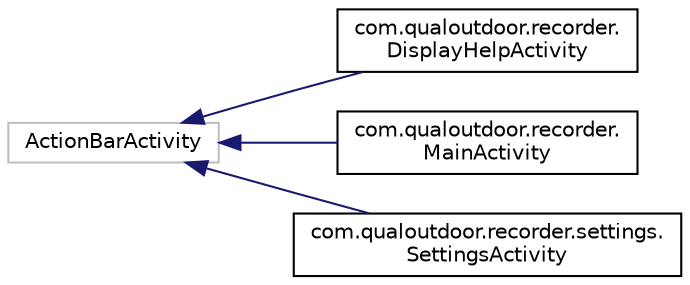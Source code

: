 digraph "Graphical Class Hierarchy"
{
  edge [fontname="Helvetica",fontsize="10",labelfontname="Helvetica",labelfontsize="10"];
  node [fontname="Helvetica",fontsize="10",shape=record];
  rankdir="LR";
  Node1 [label="ActionBarActivity",height=0.2,width=0.4,color="grey75", fillcolor="white", style="filled"];
  Node1 -> Node2 [dir="back",color="midnightblue",fontsize="10",style="solid",fontname="Helvetica"];
  Node2 [label="com.qualoutdoor.recorder.\lDisplayHelpActivity",height=0.2,width=0.4,color="black", fillcolor="white", style="filled",URL="$classcom_1_1qualoutdoor_1_1recorder_1_1DisplayHelpActivity.html"];
  Node1 -> Node3 [dir="back",color="midnightblue",fontsize="10",style="solid",fontname="Helvetica"];
  Node3 [label="com.qualoutdoor.recorder.\lMainActivity",height=0.2,width=0.4,color="black", fillcolor="white", style="filled",URL="$classcom_1_1qualoutdoor_1_1recorder_1_1MainActivity.html"];
  Node1 -> Node4 [dir="back",color="midnightblue",fontsize="10",style="solid",fontname="Helvetica"];
  Node4 [label="com.qualoutdoor.recorder.settings.\lSettingsActivity",height=0.2,width=0.4,color="black", fillcolor="white", style="filled",URL="$classcom_1_1qualoutdoor_1_1recorder_1_1settings_1_1SettingsActivity.html"];
}
